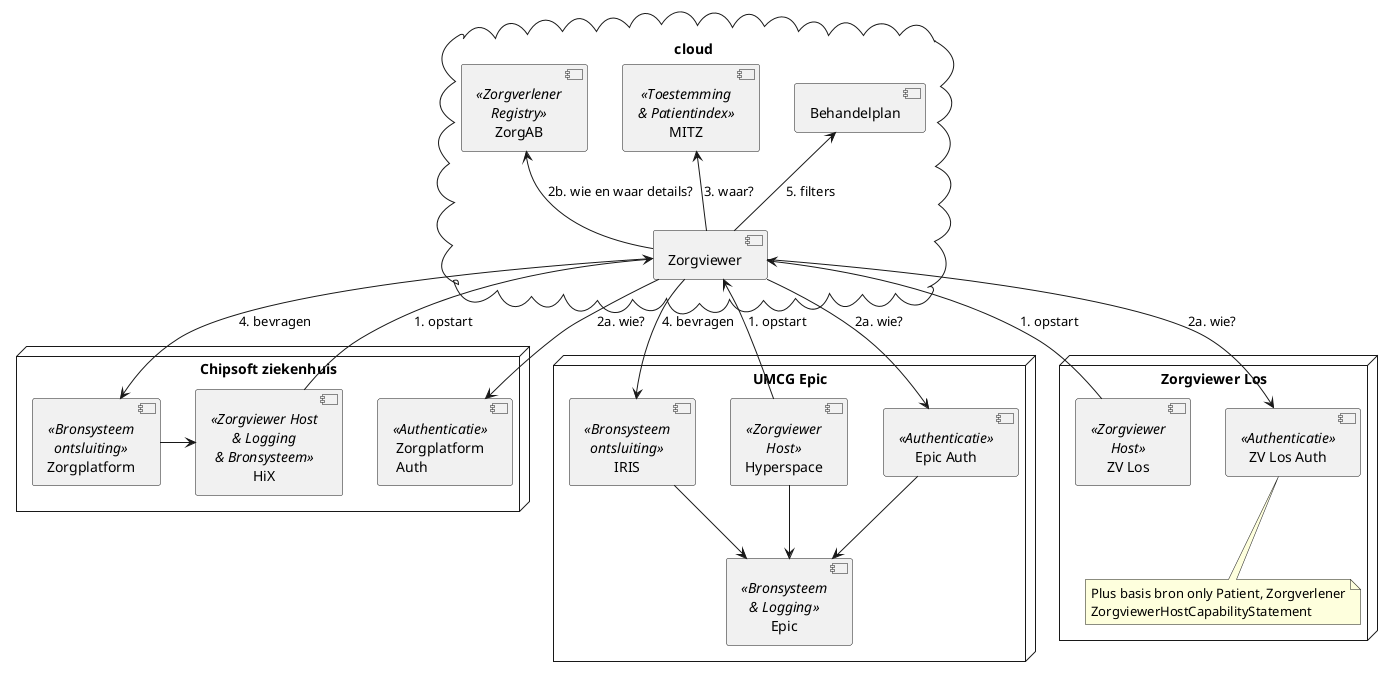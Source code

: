 @startuml

cloud "cloud" {
 [Zorgviewer]
 [Behandelplan]
 [MITZ] <<Toestemming\n& Patientindex>>
 [ZorgAB] <<Zorgverlener\nRegistry>>
}

node "UMCG Epic" {
 [Hyperspace] <<Zorgviewer\nHost>>
 [Epic Auth] <<Authenticatie>>
 [IRIS] <<Bronsysteem\nontsluiting>>
 [Epic] <<Bronsysteem\n& Logging>>
 [Hyperspace]-->[Epic]
 [IRIS]-->[Epic]
 [Epic Auth]-->[Epic]
}

node "Chipsoft ziekenhuis" {
 [HiX] <<Zorgviewer Host\n& Logging\n& Bronsysteem>>
 [Zorgplatform\nAuth] <<Authenticatie>>
 [Zorgplatform] <<Bronsysteem\nontsluiting>>
 [Zorgplatform]->[HiX]
}

node "Zorgviewer Los" {
 [ZV Los] <<Zorgviewer\nHost>>
 [ZV Los Auth] <<Authenticatie>>
 note bottom of [ZV Los Auth] : Plus basis bron only Patient, Zorgverlener\nZorgviewerHostCapabilityStatement
}

[Hyperspace]-u->[Zorgviewer] :  1. opstart
[HiX]-u->[Zorgviewer] : 1. opstart
[ZV Los]-u->[Zorgviewer] : 1. opstart
[Zorgviewer]-d->[Epic Auth] : 2a. wie?
[Zorgviewer]-d->[ZV Los Auth] : 2a. wie?
[Zorgviewer]-d->[Zorgplatform\nAuth] : 2a. wie?
[Zorgviewer]-u->[ZorgAB] : 2b. wie en waar details?
[Zorgviewer]-u->[MITZ] : 3. waar?
[Zorgviewer]->[Zorgplatform] : 4. bevragen
[Zorgviewer]->[IRIS] : 4. bevragen
[Zorgviewer]-u->[Behandelplan] : 5. filters

@enduml